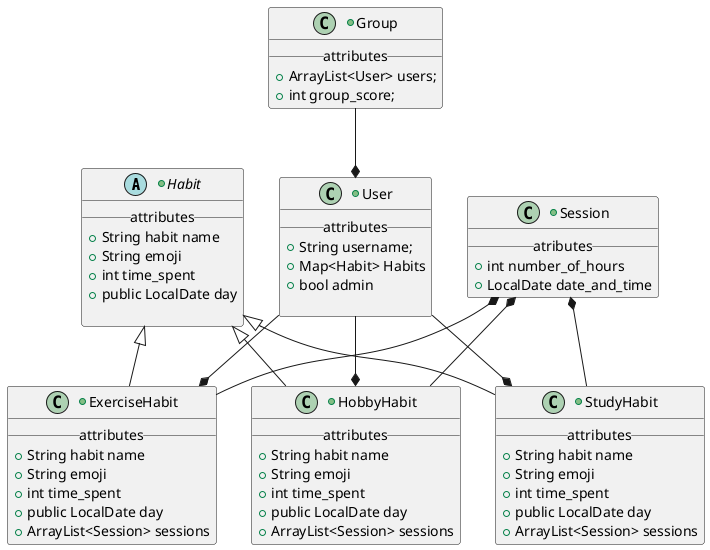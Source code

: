 @startuml

+abstract Habit {
__attributes__
+ String habit name
+ String emoji
+ int time_spent
+ public LocalDate day

}

+class ExerciseHabit {
__attributes__
+ String habit name
+ String emoji
+ int time_spent
+ public LocalDate day
+ ArrayList<Session> sessions
}

+class HobbyHabit {
__attributes__
+ String habit name
+ String emoji
+ int time_spent
+ public LocalDate day
+ ArrayList<Session> sessions
}

+class StudyHabit {
__attributes__
+ String habit name
+ String emoji
+ int time_spent
+ public LocalDate day
+ ArrayList<Session> sessions
}



+class User {
__attributes__
+String username;
+Map<Habit> Habits
+ bool admin

}


+class Group {
__attributes__
+ArrayList<User> users;
+int group_score;
}







+class Session {
__atributes__
+int number_of_hours
+LocalDate date_and_time
}

Habit <|-- ExerciseHabit
Habit <|-- StudyHabit
Habit <|-- HobbyHabit


Session *-- ExerciseHabit
Session *-- StudyHabit
Session *-- HobbyHabit

User --* ExerciseHabit
User --* HobbyHabit
User --* StudyHabit
Group --* User







@enduml